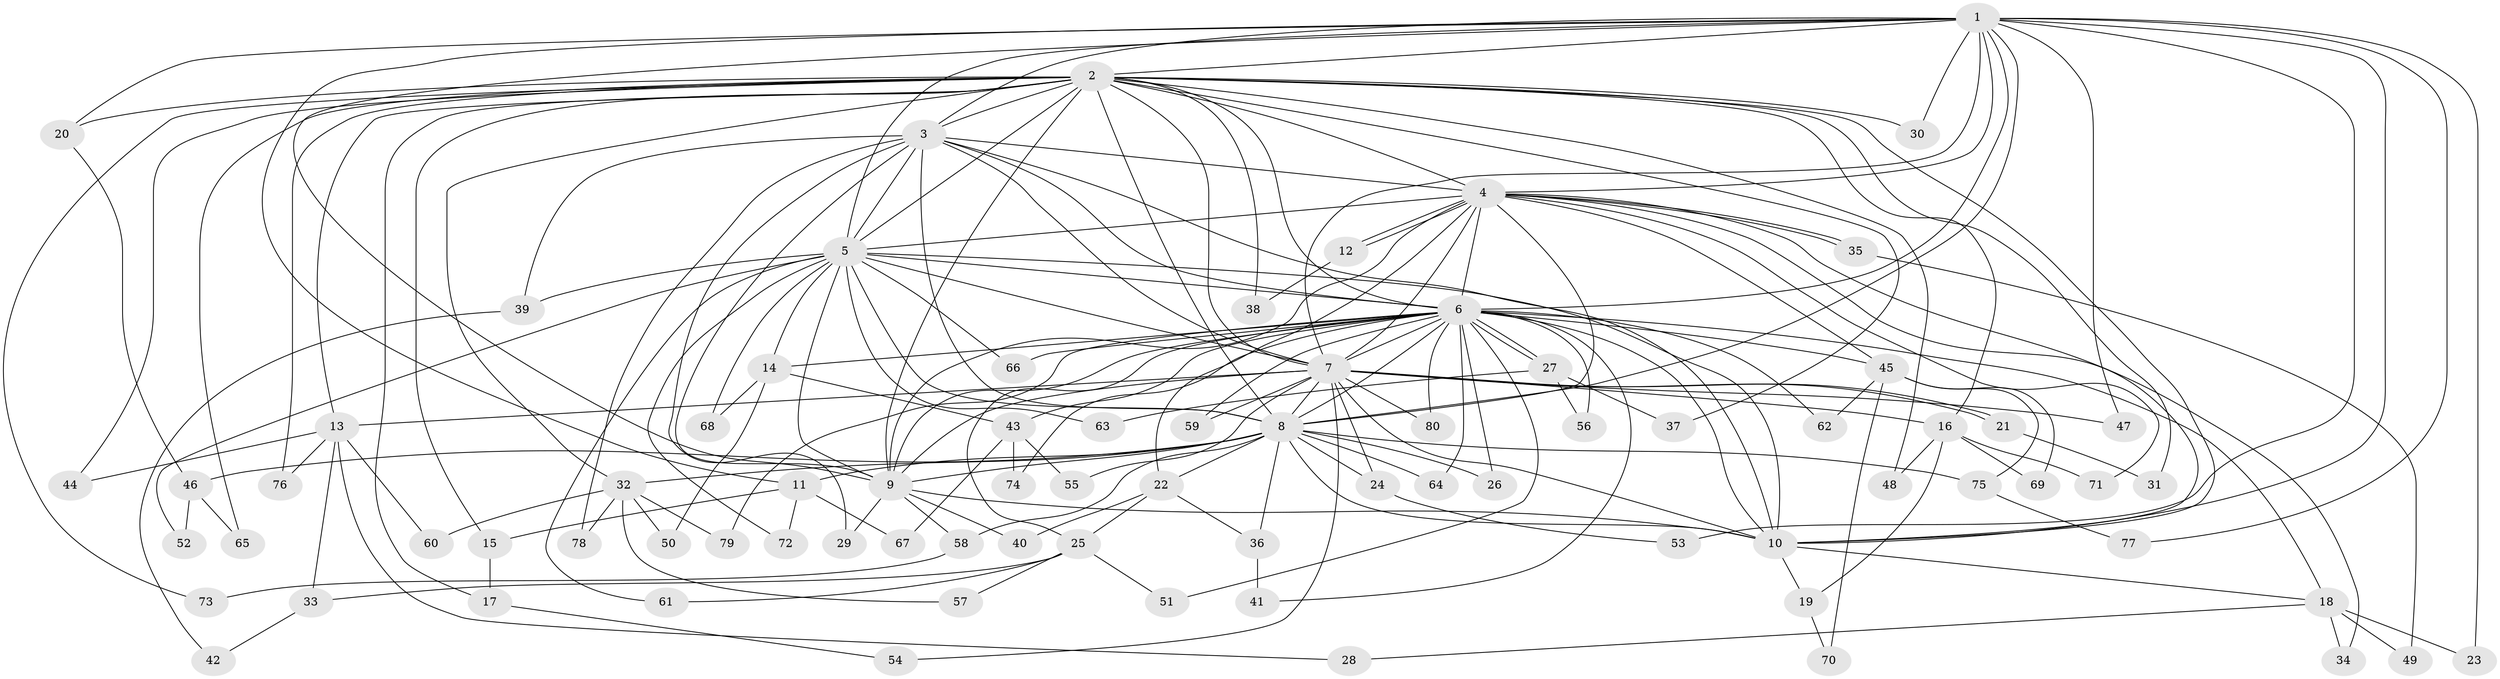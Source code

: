 // coarse degree distribution, {9: 0.025, 30: 0.025, 16: 0.025, 12: 0.025, 6: 0.025, 4: 0.025, 3: 0.175, 5: 0.15, 2: 0.475, 1: 0.05}
// Generated by graph-tools (version 1.1) at 2025/17/03/04/25 18:17:30]
// undirected, 80 vertices, 185 edges
graph export_dot {
graph [start="1"]
  node [color=gray90,style=filled];
  1;
  2;
  3;
  4;
  5;
  6;
  7;
  8;
  9;
  10;
  11;
  12;
  13;
  14;
  15;
  16;
  17;
  18;
  19;
  20;
  21;
  22;
  23;
  24;
  25;
  26;
  27;
  28;
  29;
  30;
  31;
  32;
  33;
  34;
  35;
  36;
  37;
  38;
  39;
  40;
  41;
  42;
  43;
  44;
  45;
  46;
  47;
  48;
  49;
  50;
  51;
  52;
  53;
  54;
  55;
  56;
  57;
  58;
  59;
  60;
  61;
  62;
  63;
  64;
  65;
  66;
  67;
  68;
  69;
  70;
  71;
  72;
  73;
  74;
  75;
  76;
  77;
  78;
  79;
  80;
  1 -- 2;
  1 -- 3;
  1 -- 4;
  1 -- 5;
  1 -- 6;
  1 -- 7;
  1 -- 8;
  1 -- 9;
  1 -- 10;
  1 -- 11;
  1 -- 20;
  1 -- 23;
  1 -- 30;
  1 -- 47;
  1 -- 53;
  1 -- 77;
  2 -- 3;
  2 -- 4;
  2 -- 5;
  2 -- 6;
  2 -- 7;
  2 -- 8;
  2 -- 9;
  2 -- 10;
  2 -- 13;
  2 -- 15;
  2 -- 16;
  2 -- 17;
  2 -- 20;
  2 -- 30;
  2 -- 31;
  2 -- 32;
  2 -- 37;
  2 -- 38;
  2 -- 44;
  2 -- 48;
  2 -- 65;
  2 -- 73;
  2 -- 76;
  3 -- 4;
  3 -- 5;
  3 -- 6;
  3 -- 7;
  3 -- 8;
  3 -- 9;
  3 -- 10;
  3 -- 29;
  3 -- 39;
  3 -- 78;
  4 -- 5;
  4 -- 6;
  4 -- 7;
  4 -- 8;
  4 -- 9;
  4 -- 10;
  4 -- 12;
  4 -- 12;
  4 -- 22;
  4 -- 34;
  4 -- 35;
  4 -- 35;
  4 -- 45;
  4 -- 71;
  5 -- 6;
  5 -- 7;
  5 -- 8;
  5 -- 9;
  5 -- 10;
  5 -- 14;
  5 -- 39;
  5 -- 52;
  5 -- 61;
  5 -- 63;
  5 -- 66;
  5 -- 68;
  5 -- 72;
  6 -- 7;
  6 -- 8;
  6 -- 9;
  6 -- 10;
  6 -- 14;
  6 -- 18;
  6 -- 25;
  6 -- 26;
  6 -- 27;
  6 -- 27;
  6 -- 41;
  6 -- 43;
  6 -- 45;
  6 -- 51;
  6 -- 56;
  6 -- 59;
  6 -- 62;
  6 -- 64;
  6 -- 66;
  6 -- 74;
  6 -- 79;
  6 -- 80;
  7 -- 8;
  7 -- 9;
  7 -- 10;
  7 -- 13;
  7 -- 16;
  7 -- 21;
  7 -- 21;
  7 -- 24;
  7 -- 47;
  7 -- 54;
  7 -- 55;
  7 -- 59;
  7 -- 80;
  8 -- 9;
  8 -- 10;
  8 -- 11;
  8 -- 22;
  8 -- 24;
  8 -- 26;
  8 -- 32;
  8 -- 36;
  8 -- 46;
  8 -- 58;
  8 -- 64;
  8 -- 75;
  9 -- 10;
  9 -- 29;
  9 -- 40;
  9 -- 58;
  10 -- 18;
  10 -- 19;
  11 -- 15;
  11 -- 67;
  11 -- 72;
  12 -- 38;
  13 -- 28;
  13 -- 33;
  13 -- 44;
  13 -- 60;
  13 -- 76;
  14 -- 43;
  14 -- 50;
  14 -- 68;
  15 -- 17;
  16 -- 19;
  16 -- 48;
  16 -- 69;
  16 -- 71;
  17 -- 54;
  18 -- 23;
  18 -- 28;
  18 -- 34;
  18 -- 49;
  19 -- 70;
  20 -- 46;
  21 -- 31;
  22 -- 25;
  22 -- 36;
  22 -- 40;
  24 -- 53;
  25 -- 33;
  25 -- 51;
  25 -- 57;
  25 -- 61;
  27 -- 37;
  27 -- 56;
  27 -- 63;
  32 -- 50;
  32 -- 57;
  32 -- 60;
  32 -- 78;
  32 -- 79;
  33 -- 42;
  35 -- 49;
  36 -- 41;
  39 -- 42;
  43 -- 55;
  43 -- 67;
  43 -- 74;
  45 -- 62;
  45 -- 69;
  45 -- 70;
  45 -- 75;
  46 -- 52;
  46 -- 65;
  58 -- 73;
  75 -- 77;
}

